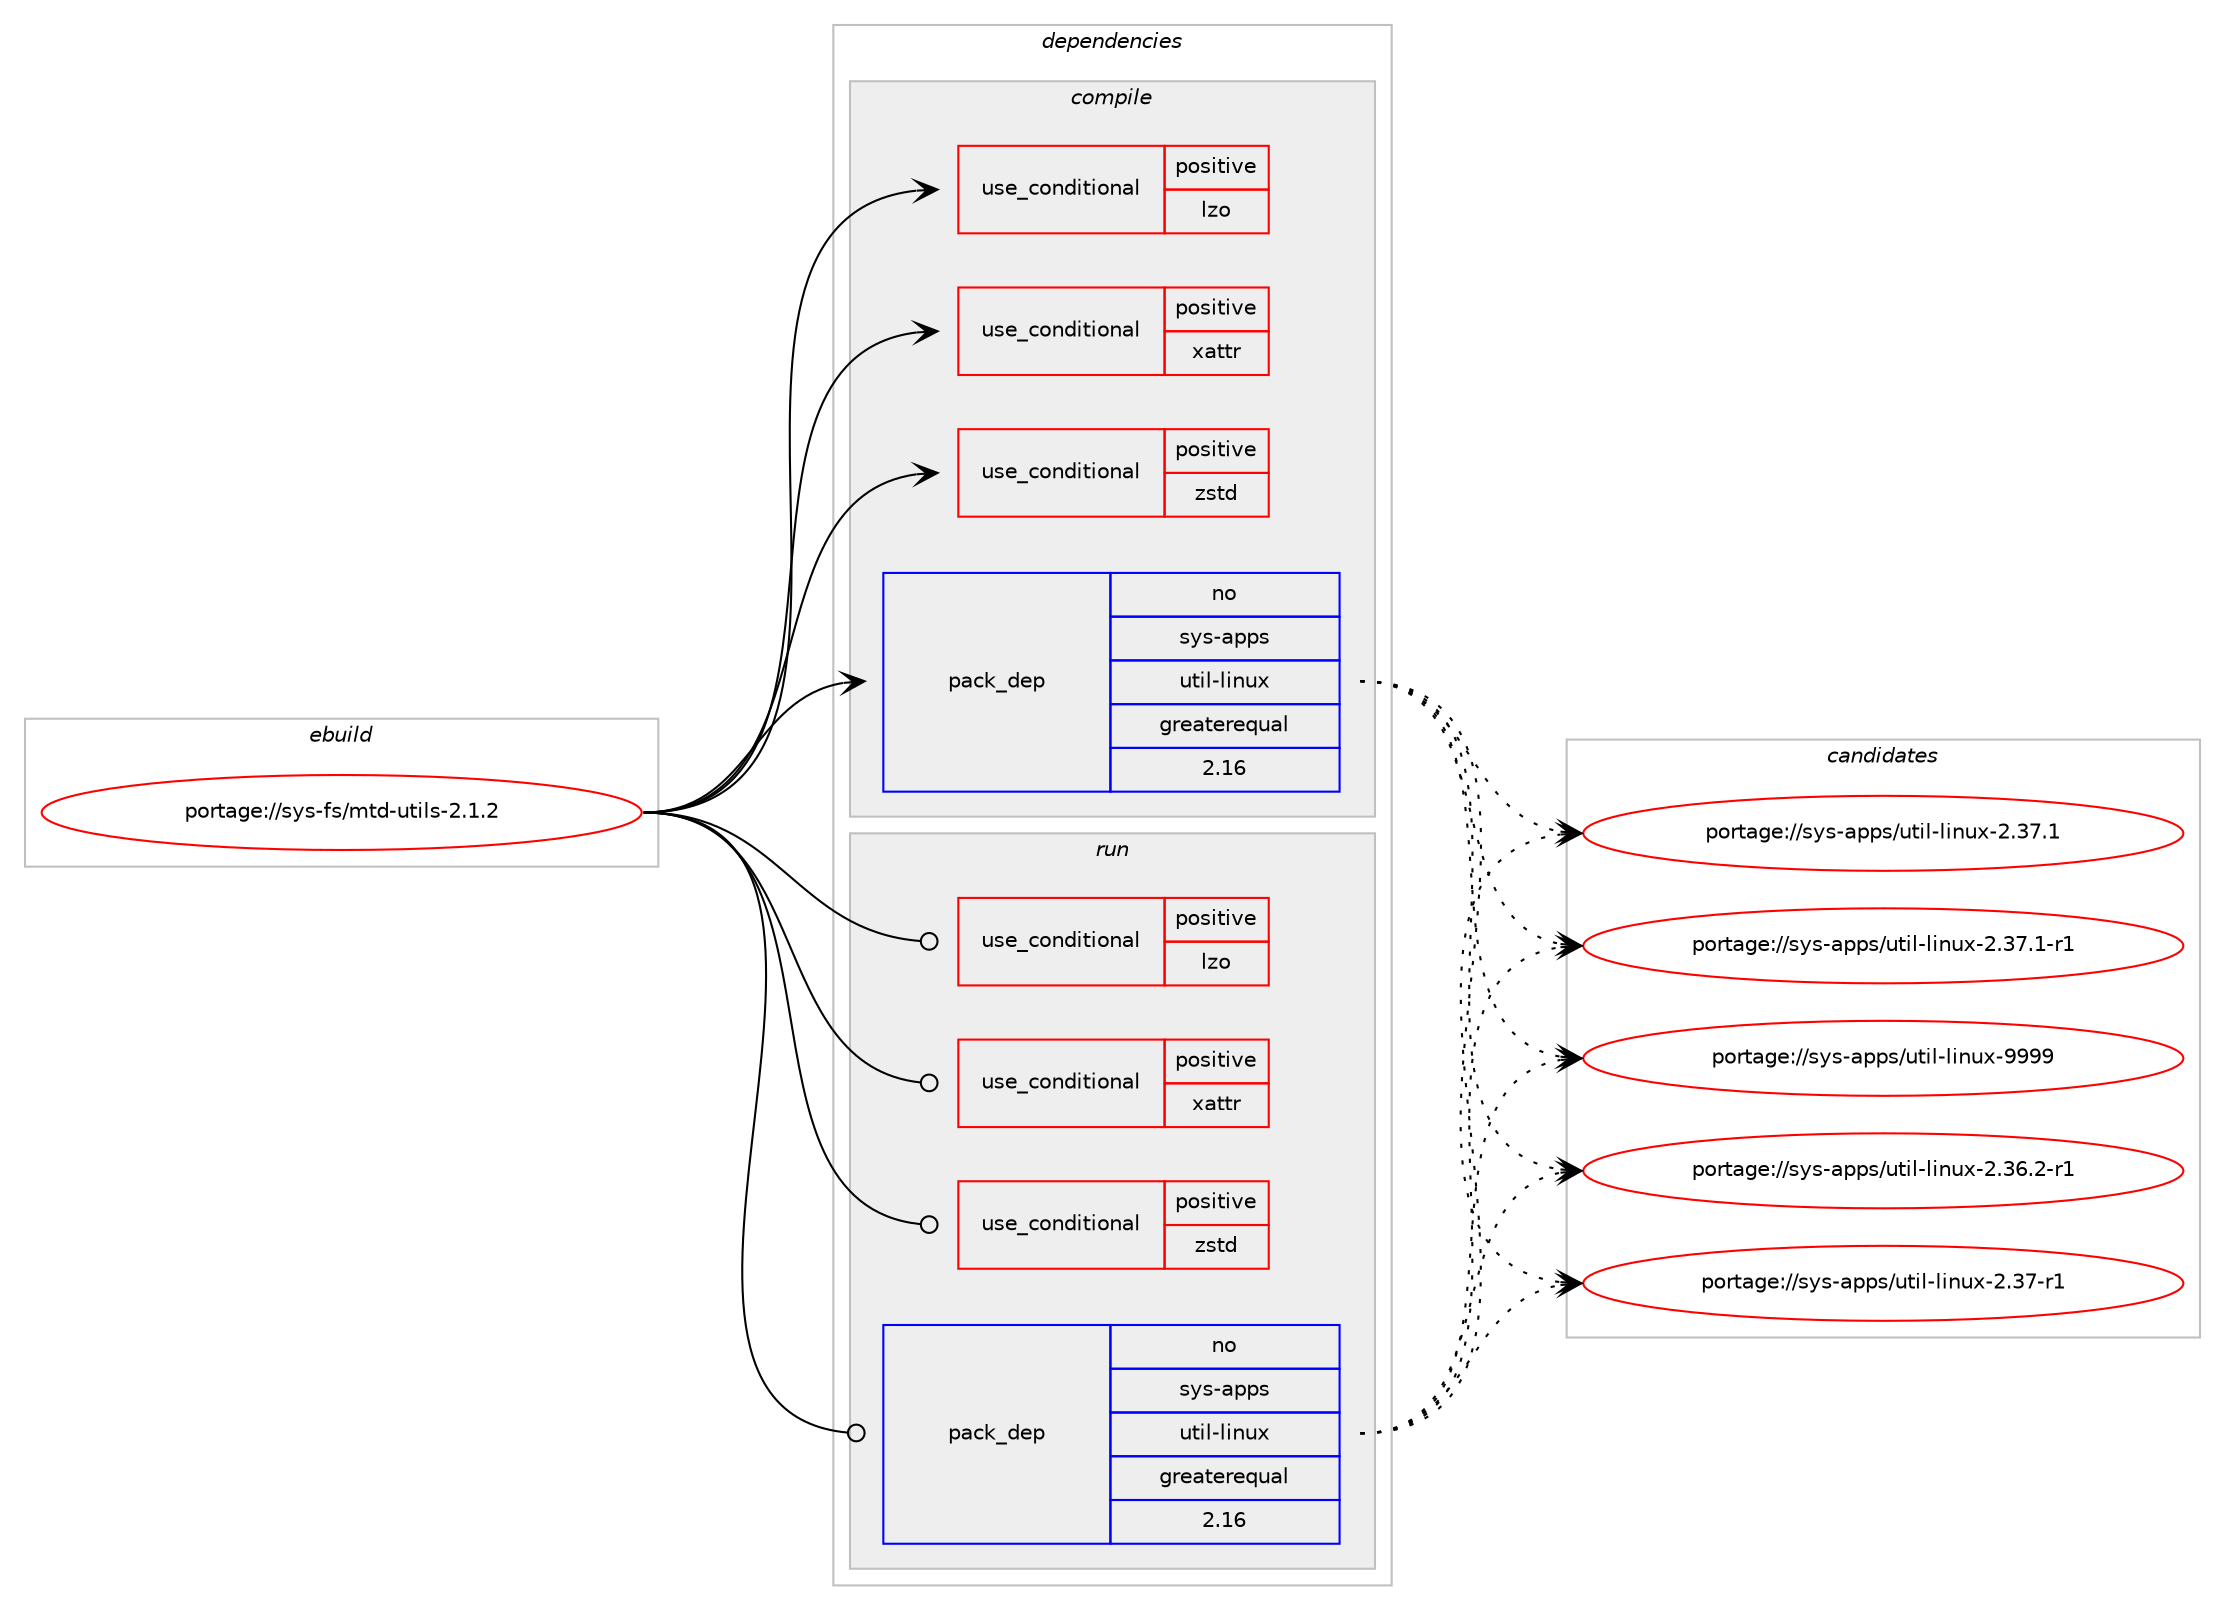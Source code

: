 digraph prolog {

# *************
# Graph options
# *************

newrank=true;
concentrate=true;
compound=true;
graph [rankdir=LR,fontname=Helvetica,fontsize=10,ranksep=1.5];#, ranksep=2.5, nodesep=0.2];
edge  [arrowhead=vee];
node  [fontname=Helvetica,fontsize=10];

# **********
# The ebuild
# **********

subgraph cluster_leftcol {
color=gray;
rank=same;
label=<<i>ebuild</i>>;
id [label="portage://sys-fs/mtd-utils-2.1.2", color=red, width=4, href="../sys-fs/mtd-utils-2.1.2.svg"];
}

# ****************
# The dependencies
# ****************

subgraph cluster_midcol {
color=gray;
label=<<i>dependencies</i>>;
subgraph cluster_compile {
fillcolor="#eeeeee";
style=filled;
label=<<i>compile</i>>;
subgraph cond165 {
dependency357 [label=<<TABLE BORDER="0" CELLBORDER="1" CELLSPACING="0" CELLPADDING="4"><TR><TD ROWSPAN="3" CELLPADDING="10">use_conditional</TD></TR><TR><TD>positive</TD></TR><TR><TD>lzo</TD></TR></TABLE>>, shape=none, color=red];
# *** BEGIN UNKNOWN DEPENDENCY TYPE (TODO) ***
# dependency357 -> package_dependency(portage://sys-fs/mtd-utils-2.1.2,install,no,dev-libs,lzo,none,[,,],[],[])
# *** END UNKNOWN DEPENDENCY TYPE (TODO) ***

}
id:e -> dependency357:w [weight=20,style="solid",arrowhead="vee"];
subgraph cond166 {
dependency358 [label=<<TABLE BORDER="0" CELLBORDER="1" CELLSPACING="0" CELLPADDING="4"><TR><TD ROWSPAN="3" CELLPADDING="10">use_conditional</TD></TR><TR><TD>positive</TD></TR><TR><TD>xattr</TD></TR></TABLE>>, shape=none, color=red];
# *** BEGIN UNKNOWN DEPENDENCY TYPE (TODO) ***
# dependency358 -> package_dependency(portage://sys-fs/mtd-utils-2.1.2,install,no,sys-apps,acl,none,[,,],[],[])
# *** END UNKNOWN DEPENDENCY TYPE (TODO) ***

}
id:e -> dependency358:w [weight=20,style="solid",arrowhead="vee"];
subgraph cond167 {
dependency359 [label=<<TABLE BORDER="0" CELLBORDER="1" CELLSPACING="0" CELLPADDING="4"><TR><TD ROWSPAN="3" CELLPADDING="10">use_conditional</TD></TR><TR><TD>positive</TD></TR><TR><TD>zstd</TD></TR></TABLE>>, shape=none, color=red];
# *** BEGIN UNKNOWN DEPENDENCY TYPE (TODO) ***
# dependency359 -> package_dependency(portage://sys-fs/mtd-utils-2.1.2,install,no,app-arch,zstd,none,[,,],[],[])
# *** END UNKNOWN DEPENDENCY TYPE (TODO) ***

}
id:e -> dependency359:w [weight=20,style="solid",arrowhead="vee"];
subgraph pack190 {
dependency360 [label=<<TABLE BORDER="0" CELLBORDER="1" CELLSPACING="0" CELLPADDING="4" WIDTH="220"><TR><TD ROWSPAN="6" CELLPADDING="30">pack_dep</TD></TR><TR><TD WIDTH="110">no</TD></TR><TR><TD>sys-apps</TD></TR><TR><TD>util-linux</TD></TR><TR><TD>greaterequal</TD></TR><TR><TD>2.16</TD></TR></TABLE>>, shape=none, color=blue];
}
id:e -> dependency360:w [weight=20,style="solid",arrowhead="vee"];
# *** BEGIN UNKNOWN DEPENDENCY TYPE (TODO) ***
# id -> package_dependency(portage://sys-fs/mtd-utils-2.1.2,install,no,sys-libs,zlib,none,[,,],[],[])
# *** END UNKNOWN DEPENDENCY TYPE (TODO) ***

# *** BEGIN UNKNOWN DEPENDENCY TYPE (TODO) ***
# id -> package_dependency(portage://sys-fs/mtd-utils-2.1.2,install,weak,sys-fs,mtd,none,[,,],[],[])
# *** END UNKNOWN DEPENDENCY TYPE (TODO) ***

}
subgraph cluster_compileandrun {
fillcolor="#eeeeee";
style=filled;
label=<<i>compile and run</i>>;
}
subgraph cluster_run {
fillcolor="#eeeeee";
style=filled;
label=<<i>run</i>>;
subgraph cond168 {
dependency361 [label=<<TABLE BORDER="0" CELLBORDER="1" CELLSPACING="0" CELLPADDING="4"><TR><TD ROWSPAN="3" CELLPADDING="10">use_conditional</TD></TR><TR><TD>positive</TD></TR><TR><TD>lzo</TD></TR></TABLE>>, shape=none, color=red];
# *** BEGIN UNKNOWN DEPENDENCY TYPE (TODO) ***
# dependency361 -> package_dependency(portage://sys-fs/mtd-utils-2.1.2,run,no,dev-libs,lzo,none,[,,],[],[])
# *** END UNKNOWN DEPENDENCY TYPE (TODO) ***

}
id:e -> dependency361:w [weight=20,style="solid",arrowhead="odot"];
subgraph cond169 {
dependency362 [label=<<TABLE BORDER="0" CELLBORDER="1" CELLSPACING="0" CELLPADDING="4"><TR><TD ROWSPAN="3" CELLPADDING="10">use_conditional</TD></TR><TR><TD>positive</TD></TR><TR><TD>xattr</TD></TR></TABLE>>, shape=none, color=red];
# *** BEGIN UNKNOWN DEPENDENCY TYPE (TODO) ***
# dependency362 -> package_dependency(portage://sys-fs/mtd-utils-2.1.2,run,no,sys-apps,acl,none,[,,],[],[])
# *** END UNKNOWN DEPENDENCY TYPE (TODO) ***

}
id:e -> dependency362:w [weight=20,style="solid",arrowhead="odot"];
subgraph cond170 {
dependency363 [label=<<TABLE BORDER="0" CELLBORDER="1" CELLSPACING="0" CELLPADDING="4"><TR><TD ROWSPAN="3" CELLPADDING="10">use_conditional</TD></TR><TR><TD>positive</TD></TR><TR><TD>zstd</TD></TR></TABLE>>, shape=none, color=red];
# *** BEGIN UNKNOWN DEPENDENCY TYPE (TODO) ***
# dependency363 -> package_dependency(portage://sys-fs/mtd-utils-2.1.2,run,no,app-arch,zstd,none,[,,],[],[])
# *** END UNKNOWN DEPENDENCY TYPE (TODO) ***

}
id:e -> dependency363:w [weight=20,style="solid",arrowhead="odot"];
subgraph pack191 {
dependency364 [label=<<TABLE BORDER="0" CELLBORDER="1" CELLSPACING="0" CELLPADDING="4" WIDTH="220"><TR><TD ROWSPAN="6" CELLPADDING="30">pack_dep</TD></TR><TR><TD WIDTH="110">no</TD></TR><TR><TD>sys-apps</TD></TR><TR><TD>util-linux</TD></TR><TR><TD>greaterequal</TD></TR><TR><TD>2.16</TD></TR></TABLE>>, shape=none, color=blue];
}
id:e -> dependency364:w [weight=20,style="solid",arrowhead="odot"];
# *** BEGIN UNKNOWN DEPENDENCY TYPE (TODO) ***
# id -> package_dependency(portage://sys-fs/mtd-utils-2.1.2,run,no,sys-libs,zlib,none,[,,],[],[])
# *** END UNKNOWN DEPENDENCY TYPE (TODO) ***

# *** BEGIN UNKNOWN DEPENDENCY TYPE (TODO) ***
# id -> package_dependency(portage://sys-fs/mtd-utils-2.1.2,run,weak,sys-fs,mtd,none,[,,],[],[])
# *** END UNKNOWN DEPENDENCY TYPE (TODO) ***

}
}

# **************
# The candidates
# **************

subgraph cluster_choices {
rank=same;
color=gray;
label=<<i>candidates</i>>;

subgraph choice190 {
color=black;
nodesep=1;
choice11512111545971121121154711711610510845108105110117120455046515446504511449 [label="portage://sys-apps/util-linux-2.36.2-r1", color=red, width=4,href="../sys-apps/util-linux-2.36.2-r1.svg"];
choice1151211154597112112115471171161051084510810511011712045504651554511449 [label="portage://sys-apps/util-linux-2.37-r1", color=red, width=4,href="../sys-apps/util-linux-2.37-r1.svg"];
choice1151211154597112112115471171161051084510810511011712045504651554649 [label="portage://sys-apps/util-linux-2.37.1", color=red, width=4,href="../sys-apps/util-linux-2.37.1.svg"];
choice11512111545971121121154711711610510845108105110117120455046515546494511449 [label="portage://sys-apps/util-linux-2.37.1-r1", color=red, width=4,href="../sys-apps/util-linux-2.37.1-r1.svg"];
choice115121115459711211211547117116105108451081051101171204557575757 [label="portage://sys-apps/util-linux-9999", color=red, width=4,href="../sys-apps/util-linux-9999.svg"];
dependency360:e -> choice11512111545971121121154711711610510845108105110117120455046515446504511449:w [style=dotted,weight="100"];
dependency360:e -> choice1151211154597112112115471171161051084510810511011712045504651554511449:w [style=dotted,weight="100"];
dependency360:e -> choice1151211154597112112115471171161051084510810511011712045504651554649:w [style=dotted,weight="100"];
dependency360:e -> choice11512111545971121121154711711610510845108105110117120455046515546494511449:w [style=dotted,weight="100"];
dependency360:e -> choice115121115459711211211547117116105108451081051101171204557575757:w [style=dotted,weight="100"];
}
subgraph choice191 {
color=black;
nodesep=1;
choice11512111545971121121154711711610510845108105110117120455046515446504511449 [label="portage://sys-apps/util-linux-2.36.2-r1", color=red, width=4,href="../sys-apps/util-linux-2.36.2-r1.svg"];
choice1151211154597112112115471171161051084510810511011712045504651554511449 [label="portage://sys-apps/util-linux-2.37-r1", color=red, width=4,href="../sys-apps/util-linux-2.37-r1.svg"];
choice1151211154597112112115471171161051084510810511011712045504651554649 [label="portage://sys-apps/util-linux-2.37.1", color=red, width=4,href="../sys-apps/util-linux-2.37.1.svg"];
choice11512111545971121121154711711610510845108105110117120455046515546494511449 [label="portage://sys-apps/util-linux-2.37.1-r1", color=red, width=4,href="../sys-apps/util-linux-2.37.1-r1.svg"];
choice115121115459711211211547117116105108451081051101171204557575757 [label="portage://sys-apps/util-linux-9999", color=red, width=4,href="../sys-apps/util-linux-9999.svg"];
dependency364:e -> choice11512111545971121121154711711610510845108105110117120455046515446504511449:w [style=dotted,weight="100"];
dependency364:e -> choice1151211154597112112115471171161051084510810511011712045504651554511449:w [style=dotted,weight="100"];
dependency364:e -> choice1151211154597112112115471171161051084510810511011712045504651554649:w [style=dotted,weight="100"];
dependency364:e -> choice11512111545971121121154711711610510845108105110117120455046515546494511449:w [style=dotted,weight="100"];
dependency364:e -> choice115121115459711211211547117116105108451081051101171204557575757:w [style=dotted,weight="100"];
}
}

}

